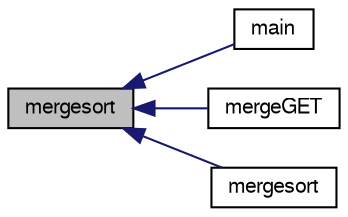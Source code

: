 digraph G
{
  edge [fontname="FreeSans",fontsize="10",labelfontname="FreeSans",labelfontsize="10"];
  node [fontname="FreeSans",fontsize="10",shape=record];
  rankdir=LR;
  Node1 [label="mergesort",height=0.2,width=0.4,color="black", fillcolor="grey75", style="filled" fontcolor="black"];
  Node1 -> Node2 [dir=back,color="midnightblue",fontsize="10",style="solid"];
  Node2 [label="main",height=0.2,width=0.4,color="black", fillcolor="white", style="filled",URL="$_f_o_r_u_m_2main_8cpp.html#ae66f6b31b5ad750f1fe042a706a4e3d4"];
  Node1 -> Node3 [dir=back,color="midnightblue",fontsize="10",style="solid"];
  Node3 [label="mergeGET",height=0.2,width=0.4,color="black", fillcolor="white", style="filled",URL="$_delouth_mansfield-_assn4-_sort_prog_8cpp.html#a5bf887ba10188a54f08008fba4edd364"];
  Node1 -> Node4 [dir=back,color="midnightblue",fontsize="10",style="solid"];
  Node4 [label="mergesort",height=0.2,width=0.4,color="black", fillcolor="white", style="filled",URL="$_f_o_r_u_m_2main_8cpp.html#a470462cce3013eb6011c356141cf1e01"];
}
